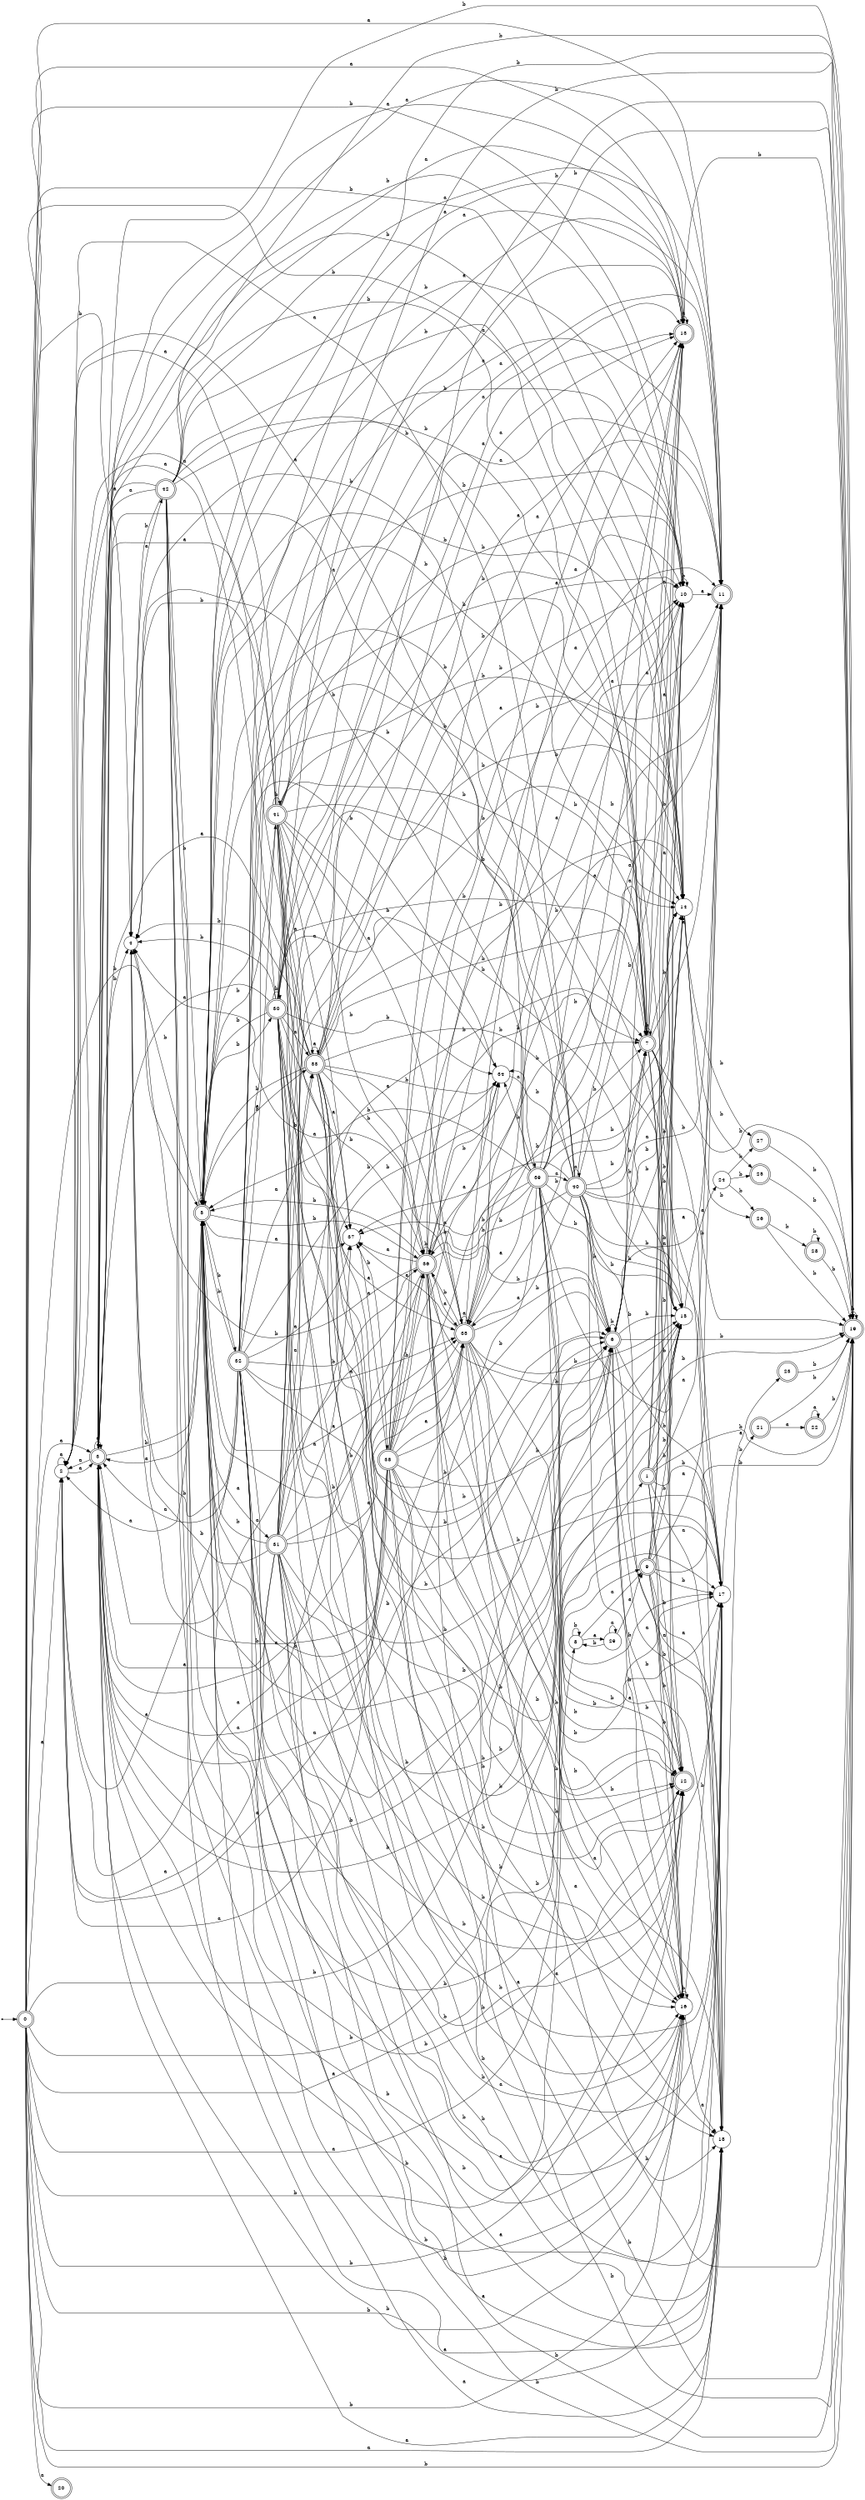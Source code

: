 digraph finite_state_machine {
rankdir=LR;
size="20,20";
node [shape = point]; "dummy0"
node [shape = doublecircle]; "0";"dummy0" -> "0";
node [shape = doublecircle]; "1";node [shape = circle]; "2";
node [shape = doublecircle]; "3";node [shape = circle]; "4";
node [shape = doublecircle]; "5";node [shape = doublecircle]; "6";node [shape = doublecircle]; "7";node [shape = circle]; "8";
node [shape = doublecircle]; "9";node [shape = circle]; "10";
node [shape = doublecircle]; "11";node [shape = doublecircle]; "12";node [shape = doublecircle]; "13";node [shape = circle]; "14";
node [shape = circle]; "15";
node [shape = circle]; "16";
node [shape = circle]; "17";
node [shape = circle]; "18";
node [shape = doublecircle]; "19";node [shape = doublecircle]; "20";node [shape = doublecircle]; "21";node [shape = doublecircle]; "22";node [shape = doublecircle]; "23";node [shape = circle]; "24";
node [shape = doublecircle]; "25";node [shape = doublecircle]; "26";node [shape = doublecircle]; "27";node [shape = doublecircle]; "28";node [shape = circle]; "29";
node [shape = doublecircle]; "30";node [shape = doublecircle]; "31";node [shape = doublecircle]; "32";node [shape = doublecircle]; "33";node [shape = circle]; "34";
node [shape = doublecircle]; "35";node [shape = doublecircle]; "36";node [shape = circle]; "37";
node [shape = doublecircle]; "38";node [shape = doublecircle]; "39";node [shape = doublecircle]; "40";node [shape = doublecircle]; "41";node [shape = doublecircle]; "42";"0" -> "1" [label = "a"];
 "0" -> "2" [label = "a"];
 "0" -> "3" [label = "a"];
 "0" -> "9" [label = "a"];
 "0" -> "11" [label = "a"];
 "0" -> "13" [label = "a"];
 "0" -> "18" [label = "a"];
 "0" -> "20" [label = "a"];
 "0" -> "4" [label = "b"];
 "0" -> "5" [label = "b"];
 "0" -> "6" [label = "b"];
 "0" -> "7" [label = "b"];
 "0" -> "8" [label = "b"];
 "0" -> "10" [label = "b"];
 "0" -> "12" [label = "b"];
 "0" -> "14" [label = "b"];
 "0" -> "15" [label = "b"];
 "0" -> "16" [label = "b"];
 "0" -> "17" [label = "b"];
 "0" -> "19" [label = "b"];
 "19" -> "19" [label = "b"];
 "18" -> "21" [label = "b"];
 "21" -> "22" [label = "a"];
 "21" -> "19" [label = "b"];
 "22" -> "22" [label = "a"];
 "22" -> "19" [label = "b"];
 "17" -> "23" [label = "a"];
 "23" -> "19" [label = "b"];
 "16" -> "16" [label = "b"];
 "16" -> "17" [label = "b"];
 "16" -> "18" [label = "a"];
 "15" -> "24" [label = "a"];
 "24" -> "25" [label = "b"];
 "24" -> "26" [label = "b"];
 "24" -> "27" [label = "b"];
 "27" -> "19" [label = "b"];
 "26" -> "19" [label = "b"];
 "26" -> "28" [label = "b"];
 "28" -> "19" [label = "b"];
 "28" -> "28" [label = "b"];
 "25" -> "19" [label = "b"];
 "14" -> "25" [label = "b"];
 "14" -> "26" [label = "b"];
 "14" -> "27" [label = "b"];
 "13" -> "13" [label = "a"];
 "13" -> "19" [label = "b"];
 "10" -> "10" [label = "b"];
 "10" -> "11" [label = "a"];
 "9" -> "16" [label = "b"];
 "9" -> "17" [label = "b"];
 "9" -> "19" [label = "b"];
 "9" -> "10" [label = "b"];
 "9" -> "12" [label = "b"];
 "9" -> "14" [label = "b"];
 "9" -> "15" [label = "b"];
 "9" -> "18" [label = "a"];
 "9" -> "11" [label = "a"];
 "9" -> "13" [label = "a"];
 "8" -> "8" [label = "b"];
 "8" -> "9" [label = "a"];
 "8" -> "29" [label = "a"];
 "29" -> "9" [label = "a"];
 "29" -> "29" [label = "a"];
 "29" -> "8" [label = "b"];
 "7" -> "7" [label = "b"];
 "7" -> "10" [label = "b"];
 "7" -> "12" [label = "b"];
 "7" -> "14" [label = "b"];
 "7" -> "15" [label = "b"];
 "7" -> "16" [label = "b"];
 "7" -> "17" [label = "b"];
 "7" -> "19" [label = "b"];
 "7" -> "18" [label = "a"];
 "7" -> "11" [label = "a"];
 "7" -> "13" [label = "a"];
 "6" -> "6" [label = "b"];
 "6" -> "7" [label = "b"];
 "6" -> "10" [label = "b"];
 "6" -> "12" [label = "b"];
 "6" -> "14" [label = "b"];
 "6" -> "15" [label = "b"];
 "6" -> "16" [label = "b"];
 "6" -> "17" [label = "b"];
 "6" -> "19" [label = "b"];
 "6" -> "18" [label = "a"];
 "6" -> "11" [label = "a"];
 "6" -> "13" [label = "a"];
 "5" -> "32" [label = "b"];
 "5" -> "34" [label = "b"];
 "5" -> "36" [label = "b"];
 "5" -> "5" [label = "b"];
 "5" -> "4" [label = "b"];
 "5" -> "6" [label = "b"];
 "5" -> "7" [label = "b"];
 "5" -> "10" [label = "b"];
 "5" -> "12" [label = "b"];
 "5" -> "14" [label = "b"];
 "5" -> "15" [label = "b"];
 "5" -> "16" [label = "b"];
 "5" -> "17" [label = "b"];
 "5" -> "19" [label = "b"];
 "5" -> "30" [label = "b"];
 "5" -> "33" [label = "a"];
 "5" -> "2" [label = "a"];
 "5" -> "35" [label = "a"];
 "5" -> "3" [label = "a"];
 "5" -> "37" [label = "a"];
 "5" -> "11" [label = "a"];
 "5" -> "13" [label = "a"];
 "5" -> "18" [label = "a"];
 "5" -> "31" [label = "a"];
 "37" -> "38" [label = "b"];
 "38" -> "2" [label = "a"];
 "38" -> "3" [label = "a"];
 "38" -> "35" [label = "a"];
 "38" -> "37" [label = "a"];
 "38" -> "18" [label = "a"];
 "38" -> "11" [label = "a"];
 "38" -> "13" [label = "a"];
 "38" -> "34" [label = "b"];
 "38" -> "4" [label = "b"];
 "38" -> "36" [label = "b"];
 "38" -> "5" [label = "b"];
 "38" -> "6" [label = "b"];
 "38" -> "7" [label = "b"];
 "38" -> "10" [label = "b"];
 "38" -> "12" [label = "b"];
 "38" -> "14" [label = "b"];
 "38" -> "15" [label = "b"];
 "38" -> "16" [label = "b"];
 "38" -> "17" [label = "b"];
 "38" -> "19" [label = "b"];
 "36" -> "34" [label = "b"];
 "36" -> "4" [label = "b"];
 "36" -> "36" [label = "b"];
 "36" -> "5" [label = "b"];
 "36" -> "6" [label = "b"];
 "36" -> "7" [label = "b"];
 "36" -> "10" [label = "b"];
 "36" -> "12" [label = "b"];
 "36" -> "14" [label = "b"];
 "36" -> "15" [label = "b"];
 "36" -> "16" [label = "b"];
 "36" -> "17" [label = "b"];
 "36" -> "19" [label = "b"];
 "36" -> "2" [label = "a"];
 "36" -> "3" [label = "a"];
 "36" -> "35" [label = "a"];
 "36" -> "37" [label = "a"];
 "36" -> "18" [label = "a"];
 "36" -> "11" [label = "a"];
 "36" -> "13" [label = "a"];
 "35" -> "2" [label = "a"];
 "35" -> "3" [label = "a"];
 "35" -> "35" [label = "a"];
 "35" -> "37" [label = "a"];
 "35" -> "18" [label = "a"];
 "35" -> "11" [label = "a"];
 "35" -> "13" [label = "a"];
 "35" -> "34" [label = "b"];
 "35" -> "4" [label = "b"];
 "35" -> "36" [label = "b"];
 "35" -> "5" [label = "b"];
 "35" -> "6" [label = "b"];
 "35" -> "7" [label = "b"];
 "35" -> "10" [label = "b"];
 "35" -> "12" [label = "b"];
 "35" -> "14" [label = "b"];
 "35" -> "15" [label = "b"];
 "35" -> "16" [label = "b"];
 "35" -> "17" [label = "b"];
 "35" -> "19" [label = "b"];
 "34" -> "39" [label = "a"];
 "39" -> "34" [label = "b"];
 "39" -> "4" [label = "b"];
 "39" -> "36" [label = "b"];
 "39" -> "5" [label = "b"];
 "39" -> "6" [label = "b"];
 "39" -> "7" [label = "b"];
 "39" -> "10" [label = "b"];
 "39" -> "12" [label = "b"];
 "39" -> "14" [label = "b"];
 "39" -> "15" [label = "b"];
 "39" -> "16" [label = "b"];
 "39" -> "17" [label = "b"];
 "39" -> "19" [label = "b"];
 "39" -> "2" [label = "a"];
 "39" -> "3" [label = "a"];
 "39" -> "35" [label = "a"];
 "39" -> "37" [label = "a"];
 "39" -> "40" [label = "a"];
 "39" -> "11" [label = "a"];
 "39" -> "13" [label = "a"];
 "39" -> "18" [label = "a"];
 "40" -> "2" [label = "a"];
 "40" -> "3" [label = "a"];
 "40" -> "35" [label = "a"];
 "40" -> "37" [label = "a"];
 "40" -> "40" [label = "a"];
 "40" -> "11" [label = "a"];
 "40" -> "13" [label = "a"];
 "40" -> "18" [label = "a"];
 "40" -> "34" [label = "b"];
 "40" -> "4" [label = "b"];
 "40" -> "36" [label = "b"];
 "40" -> "5" [label = "b"];
 "40" -> "6" [label = "b"];
 "40" -> "7" [label = "b"];
 "40" -> "10" [label = "b"];
 "40" -> "12" [label = "b"];
 "40" -> "14" [label = "b"];
 "40" -> "15" [label = "b"];
 "40" -> "16" [label = "b"];
 "40" -> "17" [label = "b"];
 "40" -> "19" [label = "b"];
 "33" -> "33" [label = "a"];
 "33" -> "2" [label = "a"];
 "33" -> "3" [label = "a"];
 "33" -> "35" [label = "a"];
 "33" -> "37" [label = "a"];
 "33" -> "11" [label = "a"];
 "33" -> "13" [label = "a"];
 "33" -> "18" [label = "a"];
 "33" -> "34" [label = "b"];
 "33" -> "4" [label = "b"];
 "33" -> "36" [label = "b"];
 "33" -> "5" [label = "b"];
 "33" -> "6" [label = "b"];
 "33" -> "7" [label = "b"];
 "33" -> "10" [label = "b"];
 "33" -> "12" [label = "b"];
 "33" -> "14" [label = "b"];
 "33" -> "15" [label = "b"];
 "33" -> "16" [label = "b"];
 "33" -> "17" [label = "b"];
 "33" -> "19" [label = "b"];
 "32" -> "34" [label = "b"];
 "32" -> "4" [label = "b"];
 "32" -> "36" [label = "b"];
 "32" -> "5" [label = "b"];
 "32" -> "6" [label = "b"];
 "32" -> "7" [label = "b"];
 "32" -> "41" [label = "b"];
 "32" -> "10" [label = "b"];
 "32" -> "12" [label = "b"];
 "32" -> "14" [label = "b"];
 "32" -> "15" [label = "b"];
 "32" -> "16" [label = "b"];
 "32" -> "17" [label = "b"];
 "32" -> "19" [label = "b"];
 "32" -> "33" [label = "a"];
 "32" -> "2" [label = "a"];
 "32" -> "3" [label = "a"];
 "32" -> "35" [label = "a"];
 "32" -> "37" [label = "a"];
 "32" -> "11" [label = "a"];
 "32" -> "13" [label = "a"];
 "32" -> "18" [label = "a"];
 "41" -> "34" [label = "b"];
 "41" -> "4" [label = "b"];
 "41" -> "36" [label = "b"];
 "41" -> "5" [label = "b"];
 "41" -> "6" [label = "b"];
 "41" -> "7" [label = "b"];
 "41" -> "41" [label = "b"];
 "41" -> "10" [label = "b"];
 "41" -> "12" [label = "b"];
 "41" -> "14" [label = "b"];
 "41" -> "15" [label = "b"];
 "41" -> "16" [label = "b"];
 "41" -> "17" [label = "b"];
 "41" -> "19" [label = "b"];
 "41" -> "33" [label = "a"];
 "41" -> "2" [label = "a"];
 "41" -> "3" [label = "a"];
 "41" -> "35" [label = "a"];
 "41" -> "37" [label = "a"];
 "41" -> "11" [label = "a"];
 "41" -> "13" [label = "a"];
 "41" -> "18" [label = "a"];
 "31" -> "34" [label = "b"];
 "31" -> "4" [label = "b"];
 "31" -> "36" [label = "b"];
 "31" -> "5" [label = "b"];
 "31" -> "6" [label = "b"];
 "31" -> "7" [label = "b"];
 "31" -> "10" [label = "b"];
 "31" -> "12" [label = "b"];
 "31" -> "14" [label = "b"];
 "31" -> "15" [label = "b"];
 "31" -> "16" [label = "b"];
 "31" -> "17" [label = "b"];
 "31" -> "19" [label = "b"];
 "31" -> "33" [label = "a"];
 "31" -> "2" [label = "a"];
 "31" -> "3" [label = "a"];
 "31" -> "35" [label = "a"];
 "31" -> "37" [label = "a"];
 "31" -> "11" [label = "a"];
 "31" -> "13" [label = "a"];
 "31" -> "18" [label = "a"];
 "30" -> "34" [label = "b"];
 "30" -> "4" [label = "b"];
 "30" -> "36" [label = "b"];
 "30" -> "5" [label = "b"];
 "30" -> "6" [label = "b"];
 "30" -> "7" [label = "b"];
 "30" -> "10" [label = "b"];
 "30" -> "12" [label = "b"];
 "30" -> "14" [label = "b"];
 "30" -> "15" [label = "b"];
 "30" -> "16" [label = "b"];
 "30" -> "17" [label = "b"];
 "30" -> "19" [label = "b"];
 "30" -> "30" [label = "b"];
 "30" -> "33" [label = "a"];
 "30" -> "2" [label = "a"];
 "30" -> "3" [label = "a"];
 "30" -> "35" [label = "a"];
 "30" -> "37" [label = "a"];
 "30" -> "11" [label = "a"];
 "30" -> "13" [label = "a"];
 "30" -> "18" [label = "a"];
 "4" -> "42" [label = "a"];
 "42" -> "4" [label = "b"];
 "42" -> "5" [label = "b"];
 "42" -> "6" [label = "b"];
 "42" -> "7" [label = "b"];
 "42" -> "10" [label = "b"];
 "42" -> "12" [label = "b"];
 "42" -> "14" [label = "b"];
 "42" -> "15" [label = "b"];
 "42" -> "16" [label = "b"];
 "42" -> "17" [label = "b"];
 "42" -> "19" [label = "b"];
 "42" -> "2" [label = "a"];
 "42" -> "3" [label = "a"];
 "42" -> "18" [label = "a"];
 "42" -> "11" [label = "a"];
 "42" -> "13" [label = "a"];
 "3" -> "2" [label = "a"];
 "3" -> "3" [label = "a"];
 "3" -> "18" [label = "a"];
 "3" -> "11" [label = "a"];
 "3" -> "13" [label = "a"];
 "3" -> "4" [label = "b"];
 "3" -> "5" [label = "b"];
 "3" -> "6" [label = "b"];
 "3" -> "7" [label = "b"];
 "3" -> "10" [label = "b"];
 "3" -> "12" [label = "b"];
 "3" -> "14" [label = "b"];
 "3" -> "15" [label = "b"];
 "3" -> "16" [label = "b"];
 "3" -> "17" [label = "b"];
 "3" -> "19" [label = "b"];
 "2" -> "2" [label = "a"];
 "2" -> "3" [label = "a"];
 "1" -> "16" [label = "b"];
 "1" -> "17" [label = "b"];
 "1" -> "19" [label = "b"];
 "1" -> "10" [label = "b"];
 "1" -> "12" [label = "b"];
 "1" -> "14" [label = "b"];
 "1" -> "15" [label = "b"];
 "1" -> "18" [label = "a"];
 "1" -> "11" [label = "a"];
 "1" -> "13" [label = "a"];
 }
